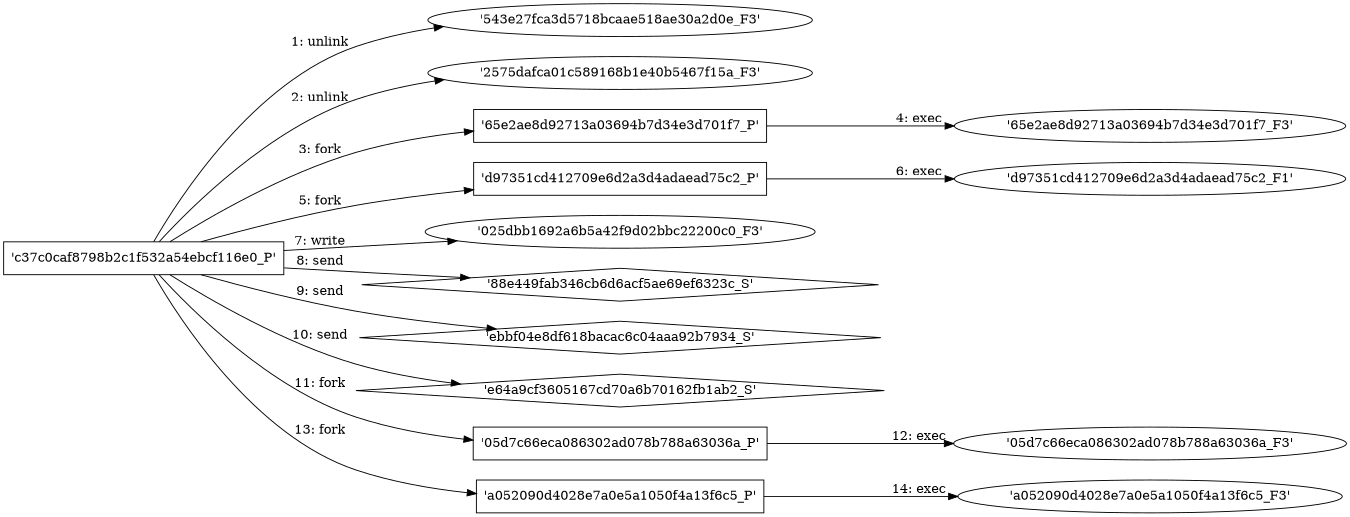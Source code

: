 digraph "D:\Learning\Paper\apt\基于CTI的攻击预警\Dataset\攻击图\ASGfromALLCTI\The Threat Landscape in Canada – 2015 Update.dot" {
rankdir="LR"
size="9"
fixedsize="false"
splines="true"
nodesep=0.3
ranksep=0
fontsize=10
overlap="scalexy"
engine= "neato"
	"'543e27fca3d5718bcaae518ae30a2d0e_F3'" [node_type=file shape=ellipse]
	"'c37c0caf8798b2c1f532a54ebcf116e0_P'" [node_type=Process shape=box]
	"'c37c0caf8798b2c1f532a54ebcf116e0_P'" -> "'543e27fca3d5718bcaae518ae30a2d0e_F3'" [label="1: unlink"]
	"'2575dafca01c589168b1e40b5467f15a_F3'" [node_type=file shape=ellipse]
	"'c37c0caf8798b2c1f532a54ebcf116e0_P'" [node_type=Process shape=box]
	"'c37c0caf8798b2c1f532a54ebcf116e0_P'" -> "'2575dafca01c589168b1e40b5467f15a_F3'" [label="2: unlink"]
	"'c37c0caf8798b2c1f532a54ebcf116e0_P'" [node_type=Process shape=box]
	"'65e2ae8d92713a03694b7d34e3d701f7_P'" [node_type=Process shape=box]
	"'c37c0caf8798b2c1f532a54ebcf116e0_P'" -> "'65e2ae8d92713a03694b7d34e3d701f7_P'" [label="3: fork"]
	"'65e2ae8d92713a03694b7d34e3d701f7_P'" [node_type=Process shape=box]
	"'65e2ae8d92713a03694b7d34e3d701f7_F3'" [node_type=File shape=ellipse]
	"'65e2ae8d92713a03694b7d34e3d701f7_P'" -> "'65e2ae8d92713a03694b7d34e3d701f7_F3'" [label="4: exec"]
	"'c37c0caf8798b2c1f532a54ebcf116e0_P'" [node_type=Process shape=box]
	"'d97351cd412709e6d2a3d4adaead75c2_P'" [node_type=Process shape=box]
	"'c37c0caf8798b2c1f532a54ebcf116e0_P'" -> "'d97351cd412709e6d2a3d4adaead75c2_P'" [label="5: fork"]
	"'d97351cd412709e6d2a3d4adaead75c2_P'" [node_type=Process shape=box]
	"'d97351cd412709e6d2a3d4adaead75c2_F1'" [node_type=File shape=ellipse]
	"'d97351cd412709e6d2a3d4adaead75c2_P'" -> "'d97351cd412709e6d2a3d4adaead75c2_F1'" [label="6: exec"]
	"'025dbb1692a6b5a42f9d02bbc22200c0_F3'" [node_type=file shape=ellipse]
	"'c37c0caf8798b2c1f532a54ebcf116e0_P'" [node_type=Process shape=box]
	"'c37c0caf8798b2c1f532a54ebcf116e0_P'" -> "'025dbb1692a6b5a42f9d02bbc22200c0_F3'" [label="7: write"]
	"'88e449fab346cb6d6acf5ae69ef6323c_S'" [node_type=Socket shape=diamond]
	"'c37c0caf8798b2c1f532a54ebcf116e0_P'" [node_type=Process shape=box]
	"'c37c0caf8798b2c1f532a54ebcf116e0_P'" -> "'88e449fab346cb6d6acf5ae69ef6323c_S'" [label="8: send"]
	"'ebbf04e8df618bacac6c04aaa92b7934_S'" [node_type=Socket shape=diamond]
	"'c37c0caf8798b2c1f532a54ebcf116e0_P'" [node_type=Process shape=box]
	"'c37c0caf8798b2c1f532a54ebcf116e0_P'" -> "'ebbf04e8df618bacac6c04aaa92b7934_S'" [label="9: send"]
	"'e64a9cf3605167cd70a6b70162fb1ab2_S'" [node_type=Socket shape=diamond]
	"'c37c0caf8798b2c1f532a54ebcf116e0_P'" [node_type=Process shape=box]
	"'c37c0caf8798b2c1f532a54ebcf116e0_P'" -> "'e64a9cf3605167cd70a6b70162fb1ab2_S'" [label="10: send"]
	"'c37c0caf8798b2c1f532a54ebcf116e0_P'" [node_type=Process shape=box]
	"'05d7c66eca086302ad078b788a63036a_P'" [node_type=Process shape=box]
	"'c37c0caf8798b2c1f532a54ebcf116e0_P'" -> "'05d7c66eca086302ad078b788a63036a_P'" [label="11: fork"]
	"'05d7c66eca086302ad078b788a63036a_P'" [node_type=Process shape=box]
	"'05d7c66eca086302ad078b788a63036a_F3'" [node_type=File shape=ellipse]
	"'05d7c66eca086302ad078b788a63036a_P'" -> "'05d7c66eca086302ad078b788a63036a_F3'" [label="12: exec"]
	"'c37c0caf8798b2c1f532a54ebcf116e0_P'" [node_type=Process shape=box]
	"'a052090d4028e7a0e5a1050f4a13f6c5_P'" [node_type=Process shape=box]
	"'c37c0caf8798b2c1f532a54ebcf116e0_P'" -> "'a052090d4028e7a0e5a1050f4a13f6c5_P'" [label="13: fork"]
	"'a052090d4028e7a0e5a1050f4a13f6c5_P'" [node_type=Process shape=box]
	"'a052090d4028e7a0e5a1050f4a13f6c5_F3'" [node_type=File shape=ellipse]
	"'a052090d4028e7a0e5a1050f4a13f6c5_P'" -> "'a052090d4028e7a0e5a1050f4a13f6c5_F3'" [label="14: exec"]
}
